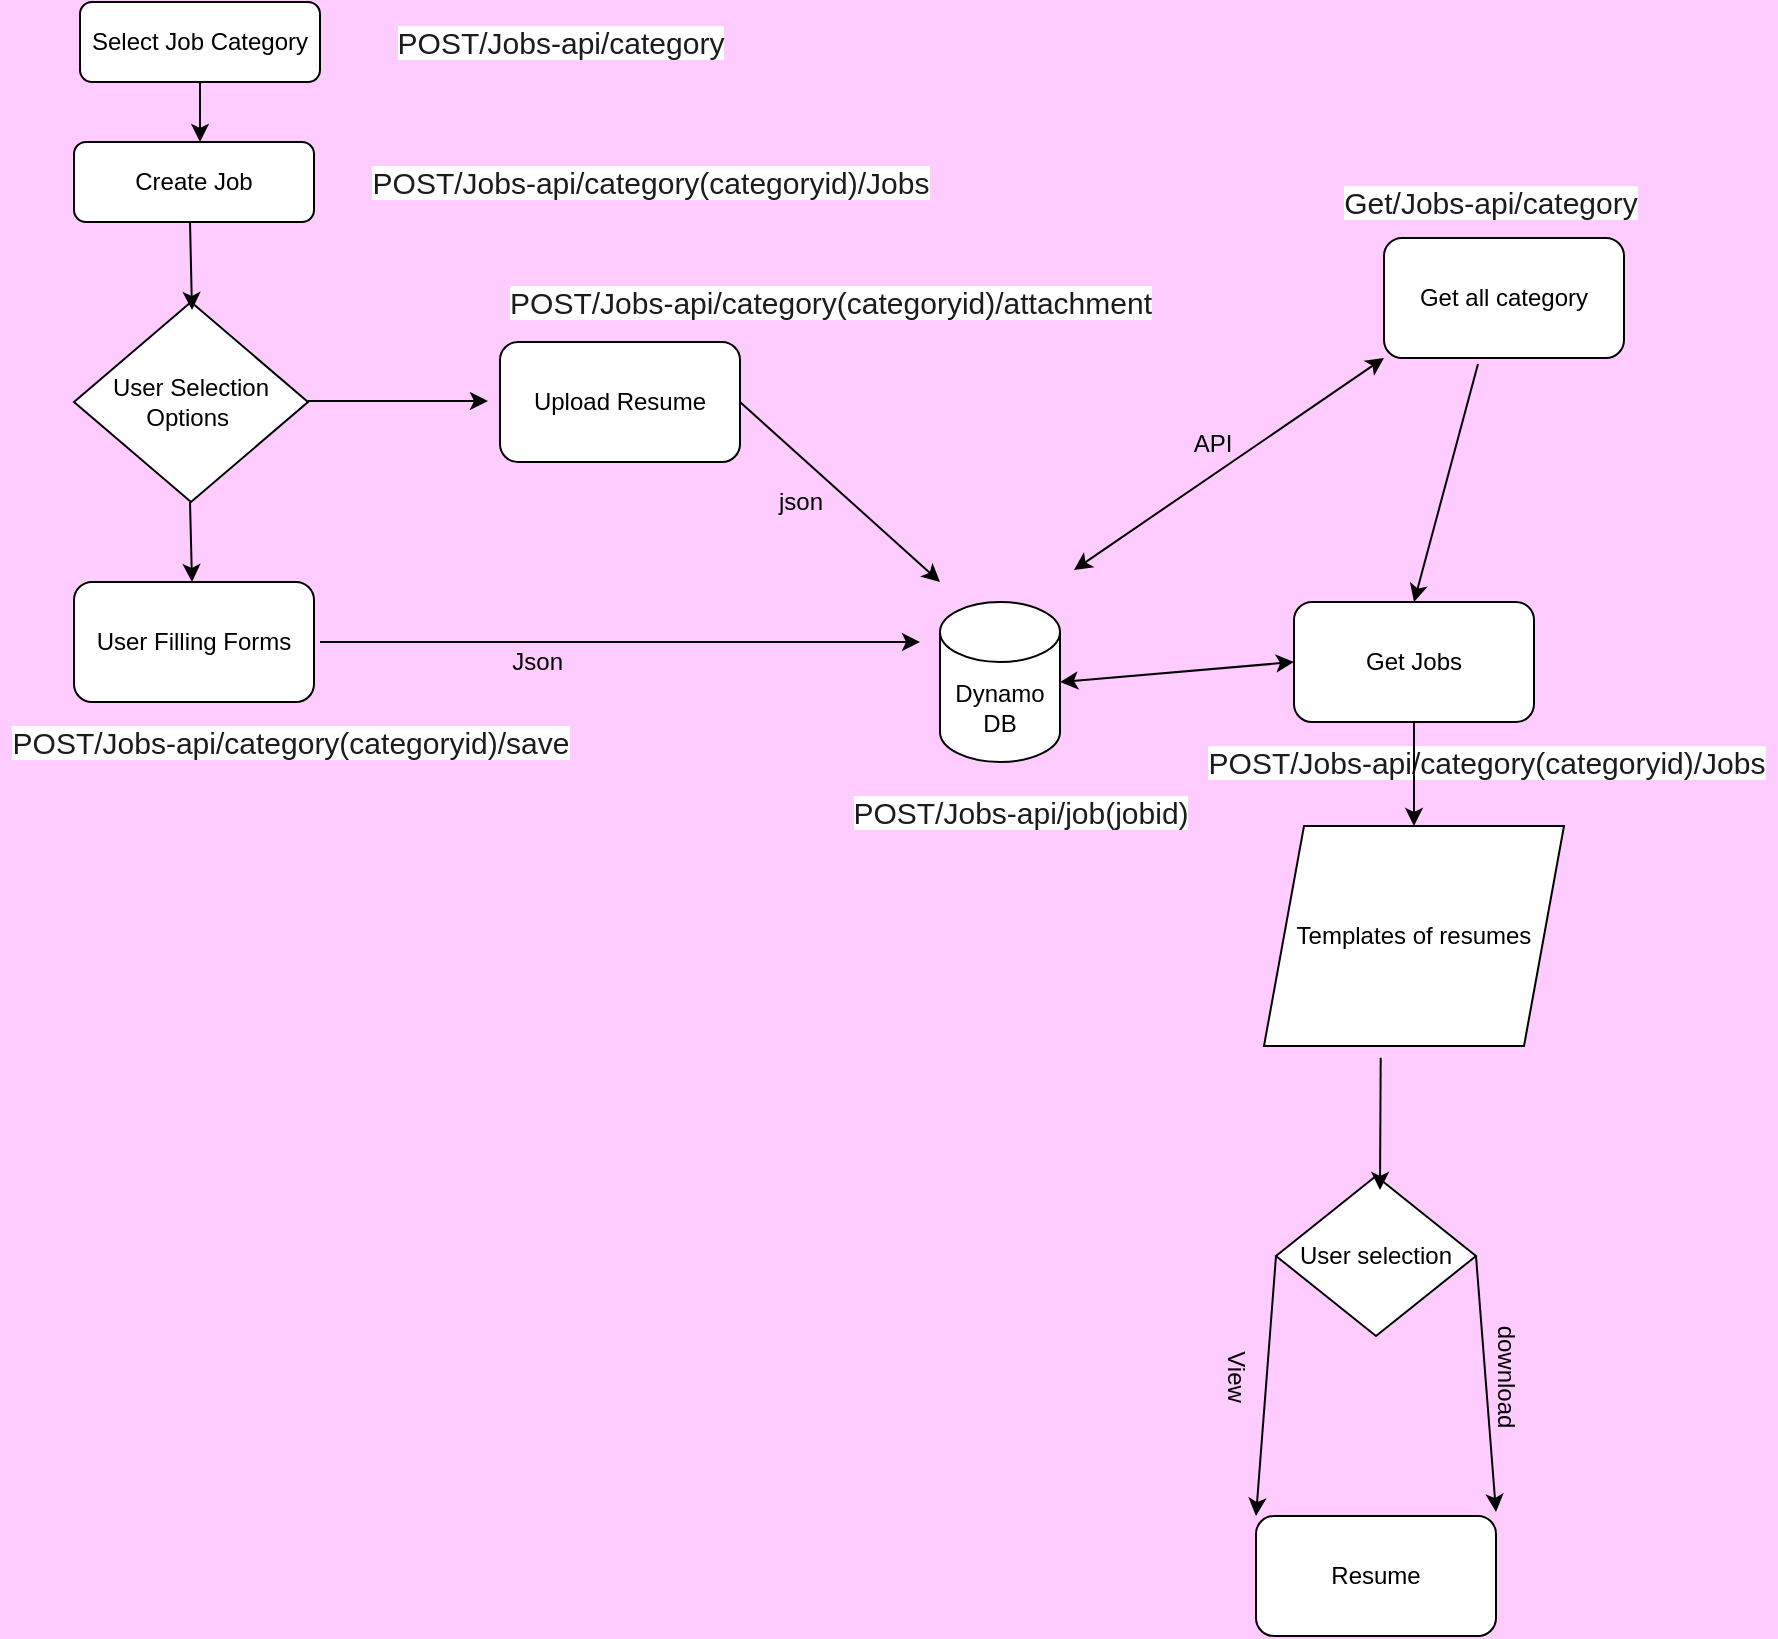 <mxfile version="14.5.10" type="github">
  <diagram id="bhrFl_7Fz3YckQ_uN9jk" name="Page-1">
    <mxGraphModel dx="1038" dy="580" grid="0" gridSize="10" guides="1" tooltips="1" connect="1" arrows="1" fold="1" page="1" pageScale="1" pageWidth="850" pageHeight="1100" background="#FFCCFF" math="0" shadow="0">
      <root>
        <mxCell id="0" />
        <mxCell id="1" parent="0" />
        <mxCell id="WBQRIftdfCf0O3x122vo-1" value="Select Job Category" style="rounded=1;whiteSpace=wrap;html=1;" vertex="1" parent="1">
          <mxGeometry x="50" y="20" width="120" height="40" as="geometry" />
        </mxCell>
        <mxCell id="WBQRIftdfCf0O3x122vo-2" value="Create Job" style="rounded=1;whiteSpace=wrap;html=1;" vertex="1" parent="1">
          <mxGeometry x="47" y="90" width="120" height="40" as="geometry" />
        </mxCell>
        <mxCell id="WBQRIftdfCf0O3x122vo-3" value="" style="endArrow=classic;html=1;exitX=0.5;exitY=1;exitDx=0;exitDy=0;" edge="1" parent="1" source="WBQRIftdfCf0O3x122vo-1">
          <mxGeometry width="50" height="50" relative="1" as="geometry">
            <mxPoint x="400" y="320" as="sourcePoint" />
            <mxPoint x="110" y="90" as="targetPoint" />
          </mxGeometry>
        </mxCell>
        <mxCell id="WBQRIftdfCf0O3x122vo-4" value="User Selection Options&amp;nbsp;" style="rhombus;whiteSpace=wrap;html=1;" vertex="1" parent="1">
          <mxGeometry x="47" y="170" width="117" height="100" as="geometry" />
        </mxCell>
        <mxCell id="WBQRIftdfCf0O3x122vo-5" value="" style="endArrow=classic;html=1;exitX=0.5;exitY=1;exitDx=0;exitDy=0;" edge="1" parent="1">
          <mxGeometry width="50" height="50" relative="1" as="geometry">
            <mxPoint x="105" y="130" as="sourcePoint" />
            <mxPoint x="106" y="174" as="targetPoint" />
          </mxGeometry>
        </mxCell>
        <mxCell id="WBQRIftdfCf0O3x122vo-6" value="User Filling Forms" style="rounded=1;whiteSpace=wrap;html=1;" vertex="1" parent="1">
          <mxGeometry x="47" y="310" width="120" height="60" as="geometry" />
        </mxCell>
        <mxCell id="WBQRIftdfCf0O3x122vo-7" value="Upload Resume" style="rounded=1;whiteSpace=wrap;html=1;" vertex="1" parent="1">
          <mxGeometry x="260" y="190" width="120" height="60" as="geometry" />
        </mxCell>
        <mxCell id="WBQRIftdfCf0O3x122vo-8" value="" style="endArrow=classic;html=1;" edge="1" parent="1">
          <mxGeometry width="50" height="50" relative="1" as="geometry">
            <mxPoint x="164" y="219.5" as="sourcePoint" />
            <mxPoint x="254" y="219.5" as="targetPoint" />
          </mxGeometry>
        </mxCell>
        <mxCell id="WBQRIftdfCf0O3x122vo-9" value="" style="endArrow=classic;html=1;" edge="1" parent="1">
          <mxGeometry width="50" height="50" relative="1" as="geometry">
            <mxPoint x="105" y="270" as="sourcePoint" />
            <mxPoint x="106" y="310" as="targetPoint" />
          </mxGeometry>
        </mxCell>
        <mxCell id="WBQRIftdfCf0O3x122vo-11" value="&lt;span style=&quot;color: rgb(29 , 28 , 29) ; font-family: , &amp;#34;applelogo&amp;#34; , sans-serif ; font-size: 15px ; text-align: left ; background-color: rgb(255 , 255 , 255)&quot;&gt;POST/Jobs-api/category(categoryid)/Jobs&lt;/span&gt;" style="text;html=1;align=center;verticalAlign=middle;resizable=0;points=[];autosize=1;strokeColor=none;" vertex="1" parent="1">
          <mxGeometry x="190" y="100" width="290" height="20" as="geometry" />
        </mxCell>
        <mxCell id="WBQRIftdfCf0O3x122vo-12" value="&lt;span style=&quot;color: rgb(29 , 28 , 29) ; font-family: , &amp;#34;applelogo&amp;#34; , sans-serif ; font-size: 15px ; text-align: left ; background-color: rgb(255 , 255 , 255)&quot;&gt;POST/Jobs-api/category&lt;br&gt;&lt;/span&gt;" style="text;html=1;align=center;verticalAlign=middle;resizable=0;points=[];autosize=1;strokeColor=none;" vertex="1" parent="1">
          <mxGeometry x="200" y="30" width="180" height="20" as="geometry" />
        </mxCell>
        <mxCell id="WBQRIftdfCf0O3x122vo-13" value="&lt;span style=&quot;color: rgb(29 , 28 , 29) ; font-family: , &amp;#34;applelogo&amp;#34; , sans-serif ; font-size: 15px ; text-align: left ; background-color: rgb(255 , 255 , 255)&quot;&gt;POST/Jobs-api/category(categoryid)/attachment&lt;/span&gt;" style="text;html=1;align=center;verticalAlign=middle;resizable=0;points=[];autosize=1;strokeColor=none;" vertex="1" parent="1">
          <mxGeometry x="255" y="160" width="340" height="20" as="geometry" />
        </mxCell>
        <mxCell id="WBQRIftdfCf0O3x122vo-14" value="&lt;span style=&quot;color: rgb(29 , 28 , 29) ; font-family: , &amp;#34;applelogo&amp;#34; , sans-serif ; font-size: 15px ; text-align: left ; background-color: rgb(255 , 255 , 255)&quot;&gt;POST/Jobs-api/category(categoryid)/save&lt;/span&gt;" style="text;html=1;align=center;verticalAlign=middle;resizable=0;points=[];autosize=1;strokeColor=none;" vertex="1" parent="1">
          <mxGeometry x="10" y="380" width="290" height="20" as="geometry" />
        </mxCell>
        <mxCell id="WBQRIftdfCf0O3x122vo-17" value="" style="endArrow=classic;html=1;" edge="1" parent="1">
          <mxGeometry width="50" height="50" relative="1" as="geometry">
            <mxPoint x="380" y="220" as="sourcePoint" />
            <mxPoint x="480" y="310" as="targetPoint" />
          </mxGeometry>
        </mxCell>
        <mxCell id="WBQRIftdfCf0O3x122vo-18" value="" style="endArrow=classic;html=1;" edge="1" parent="1">
          <mxGeometry width="50" height="50" relative="1" as="geometry">
            <mxPoint x="170" y="340" as="sourcePoint" />
            <mxPoint x="470" y="340" as="targetPoint" />
          </mxGeometry>
        </mxCell>
        <mxCell id="WBQRIftdfCf0O3x122vo-20" value="Dynamo&lt;br&gt;DB" style="shape=cylinder3;whiteSpace=wrap;html=1;boundedLbl=1;backgroundOutline=1;size=15;" vertex="1" parent="1">
          <mxGeometry x="480" y="320" width="60" height="80" as="geometry" />
        </mxCell>
        <mxCell id="WBQRIftdfCf0O3x122vo-21" value="Json&amp;nbsp;" style="text;html=1;align=center;verticalAlign=middle;resizable=0;points=[];autosize=1;strokeColor=none;" vertex="1" parent="1">
          <mxGeometry x="260" y="340" width="40" height="20" as="geometry" />
        </mxCell>
        <mxCell id="WBQRIftdfCf0O3x122vo-22" value="json" style="text;html=1;align=center;verticalAlign=middle;resizable=0;points=[];autosize=1;strokeColor=none;" vertex="1" parent="1">
          <mxGeometry x="390" y="260" width="40" height="20" as="geometry" />
        </mxCell>
        <mxCell id="WBQRIftdfCf0O3x122vo-23" value="&lt;span style=&quot;color: rgb(29 , 28 , 29) ; font-family: , &amp;#34;applelogo&amp;#34; , sans-serif ; font-size: 15px ; text-align: left ; background-color: rgb(255 , 255 , 255)&quot;&gt;POST/Jobs-api/job(jobid)&lt;/span&gt;" style="text;html=1;align=center;verticalAlign=middle;resizable=0;points=[];autosize=1;strokeColor=none;" vertex="1" parent="1">
          <mxGeometry x="430" y="415" width="180" height="20" as="geometry" />
        </mxCell>
        <mxCell id="WBQRIftdfCf0O3x122vo-24" value="Get Jobs" style="rounded=1;whiteSpace=wrap;html=1;" vertex="1" parent="1">
          <mxGeometry x="657" y="320" width="120" height="60" as="geometry" />
        </mxCell>
        <mxCell id="WBQRIftdfCf0O3x122vo-25" value="Templates of resumes" style="shape=parallelogram;perimeter=parallelogramPerimeter;whiteSpace=wrap;html=1;fixedSize=1;" vertex="1" parent="1">
          <mxGeometry x="642" y="432" width="150" height="110" as="geometry" />
        </mxCell>
        <mxCell id="WBQRIftdfCf0O3x122vo-26" value="" style="shape=image;html=1;verticalAlign=top;verticalLabelPosition=bottom;labelBackgroundColor=#ffffff;imageAspect=0;aspect=fixed;image=https://cdn3.iconfinder.com/data/icons/brands-applications/512/Doc_B-128.png" vertex="1" parent="1">
          <mxGeometry x="690" y="497" width="34" height="34" as="geometry" />
        </mxCell>
        <mxCell id="WBQRIftdfCf0O3x122vo-27" value="" style="shape=image;html=1;verticalAlign=top;verticalLabelPosition=bottom;labelBackgroundColor=#ffffff;imageAspect=0;aspect=fixed;image=https://cdn4.iconfinder.com/data/icons/logos-and-brands/512/27_Pdf_File_Type_Adobe_logo_logos-128.png" vertex="1" parent="1">
          <mxGeometry x="747" y="497" width="30" height="30" as="geometry" />
        </mxCell>
        <mxCell id="WBQRIftdfCf0O3x122vo-28" value="&lt;span style=&quot;color: rgb(29 , 28 , 29) ; font-family: , &amp;#34;applelogo&amp;#34; , sans-serif ; font-size: 15px ; text-align: left ; background-color: rgb(255 , 255 , 255)&quot;&gt;POST/Jobs-api/category(categoryid)/Jobs&lt;/span&gt;" style="text;html=1;align=center;verticalAlign=middle;resizable=0;points=[];autosize=1;strokeColor=none;" vertex="1" parent="1">
          <mxGeometry x="608" y="390" width="290" height="20" as="geometry" />
        </mxCell>
        <mxCell id="WBQRIftdfCf0O3x122vo-29" value="" style="endArrow=classic;startArrow=classic;html=1;exitX=1;exitY=0.5;exitDx=0;exitDy=0;exitPerimeter=0;entryX=0;entryY=0.5;entryDx=0;entryDy=0;" edge="1" parent="1" source="WBQRIftdfCf0O3x122vo-20" target="WBQRIftdfCf0O3x122vo-24">
          <mxGeometry width="50" height="50" relative="1" as="geometry">
            <mxPoint x="330" y="180" as="sourcePoint" />
            <mxPoint x="329.2" y="93.42" as="targetPoint" />
          </mxGeometry>
        </mxCell>
        <mxCell id="WBQRIftdfCf0O3x122vo-30" value="" style="endArrow=classic;html=1;exitX=0.5;exitY=1;exitDx=0;exitDy=0;entryX=0.5;entryY=0;entryDx=0;entryDy=0;" edge="1" parent="1" source="WBQRIftdfCf0O3x122vo-24" target="WBQRIftdfCf0O3x122vo-25">
          <mxGeometry width="50" height="50" relative="1" as="geometry">
            <mxPoint x="400" y="60" as="sourcePoint" />
            <mxPoint x="526.6" y="138.698" as="targetPoint" />
          </mxGeometry>
        </mxCell>
        <mxCell id="WBQRIftdfCf0O3x122vo-31" value="Resume" style="rounded=1;whiteSpace=wrap;html=1;" vertex="1" parent="1">
          <mxGeometry x="638" y="777" width="120" height="60" as="geometry" />
        </mxCell>
        <mxCell id="WBQRIftdfCf0O3x122vo-32" value="User selection" style="rhombus;whiteSpace=wrap;html=1;" vertex="1" parent="1">
          <mxGeometry x="648" y="607" width="100" height="80" as="geometry" />
        </mxCell>
        <mxCell id="WBQRIftdfCf0O3x122vo-33" value="" style="endArrow=classic;html=1;exitX=0;exitY=0.5;exitDx=0;exitDy=0;entryX=0;entryY=0;entryDx=0;entryDy=0;" edge="1" parent="1" source="WBQRIftdfCf0O3x122vo-32" target="WBQRIftdfCf0O3x122vo-31">
          <mxGeometry width="50" height="50" relative="1" as="geometry">
            <mxPoint x="538" y="597" as="sourcePoint" />
            <mxPoint x="588" y="547" as="targetPoint" />
          </mxGeometry>
        </mxCell>
        <mxCell id="WBQRIftdfCf0O3x122vo-34" value="" style="endArrow=classic;html=1;exitX=1;exitY=0.5;exitDx=0;exitDy=0;" edge="1" parent="1" source="WBQRIftdfCf0O3x122vo-32">
          <mxGeometry width="50" height="50" relative="1" as="geometry">
            <mxPoint x="538" y="597" as="sourcePoint" />
            <mxPoint x="758" y="775" as="targetPoint" />
          </mxGeometry>
        </mxCell>
        <mxCell id="WBQRIftdfCf0O3x122vo-35" value="View" style="text;html=1;align=center;verticalAlign=middle;resizable=0;points=[];autosize=1;strokeColor=none;rotation=90;" vertex="1" parent="1">
          <mxGeometry x="608" y="697" width="40" height="20" as="geometry" />
        </mxCell>
        <mxCell id="WBQRIftdfCf0O3x122vo-36" value="download" style="text;html=1;align=center;verticalAlign=middle;resizable=0;points=[];autosize=1;strokeColor=none;rotation=90;" vertex="1" parent="1">
          <mxGeometry x="728" y="697" width="70" height="20" as="geometry" />
        </mxCell>
        <mxCell id="WBQRIftdfCf0O3x122vo-37" value="" style="endArrow=classic;html=1;entryX=0.5;entryY=0;entryDx=0;entryDy=0;exitX=0.389;exitY=1.053;exitDx=0;exitDy=0;exitPerimeter=0;" edge="1" parent="1" source="WBQRIftdfCf0O3x122vo-25">
          <mxGeometry width="50" height="50" relative="1" as="geometry">
            <mxPoint x="700" y="527" as="sourcePoint" />
            <mxPoint x="700" y="614" as="targetPoint" />
          </mxGeometry>
        </mxCell>
        <mxCell id="WBQRIftdfCf0O3x122vo-38" value="Get all category" style="rounded=1;whiteSpace=wrap;html=1;" vertex="1" parent="1">
          <mxGeometry x="702" y="138" width="120" height="60" as="geometry" />
        </mxCell>
        <mxCell id="WBQRIftdfCf0O3x122vo-39" value="" style="endArrow=classic;startArrow=classic;html=1;entryX=0;entryY=1;entryDx=0;entryDy=0;" edge="1" parent="1" target="WBQRIftdfCf0O3x122vo-38">
          <mxGeometry width="50" height="50" relative="1" as="geometry">
            <mxPoint x="547" y="304" as="sourcePoint" />
            <mxPoint x="597" y="254" as="targetPoint" />
          </mxGeometry>
        </mxCell>
        <mxCell id="WBQRIftdfCf0O3x122vo-40" value="&lt;span style=&quot;color: rgb(29 , 28 , 29) ; font-family: , &amp;#34;applelogo&amp;#34; , sans-serif ; font-size: 15px ; text-align: left ; background-color: rgb(255 , 255 , 255)&quot;&gt;Get/Jobs-api/category&lt;br&gt;&lt;/span&gt;" style="text;html=1;align=center;verticalAlign=middle;resizable=0;points=[];autosize=1;strokeColor=none;" vertex="1" parent="1">
          <mxGeometry x="675" y="110" width="160" height="20" as="geometry" />
        </mxCell>
        <mxCell id="WBQRIftdfCf0O3x122vo-41" value="" style="endArrow=classic;html=1;entryX=0.5;entryY=0;entryDx=0;entryDy=0;" edge="1" parent="1" target="WBQRIftdfCf0O3x122vo-24">
          <mxGeometry width="50" height="50" relative="1" as="geometry">
            <mxPoint x="749" y="201" as="sourcePoint" />
            <mxPoint x="449" y="303" as="targetPoint" />
          </mxGeometry>
        </mxCell>
        <mxCell id="WBQRIftdfCf0O3x122vo-42" value="API" style="text;html=1;align=center;verticalAlign=middle;resizable=0;points=[];autosize=1;strokeColor=none;" vertex="1" parent="1">
          <mxGeometry x="601" y="232" width="29" height="18" as="geometry" />
        </mxCell>
      </root>
    </mxGraphModel>
  </diagram>
</mxfile>
